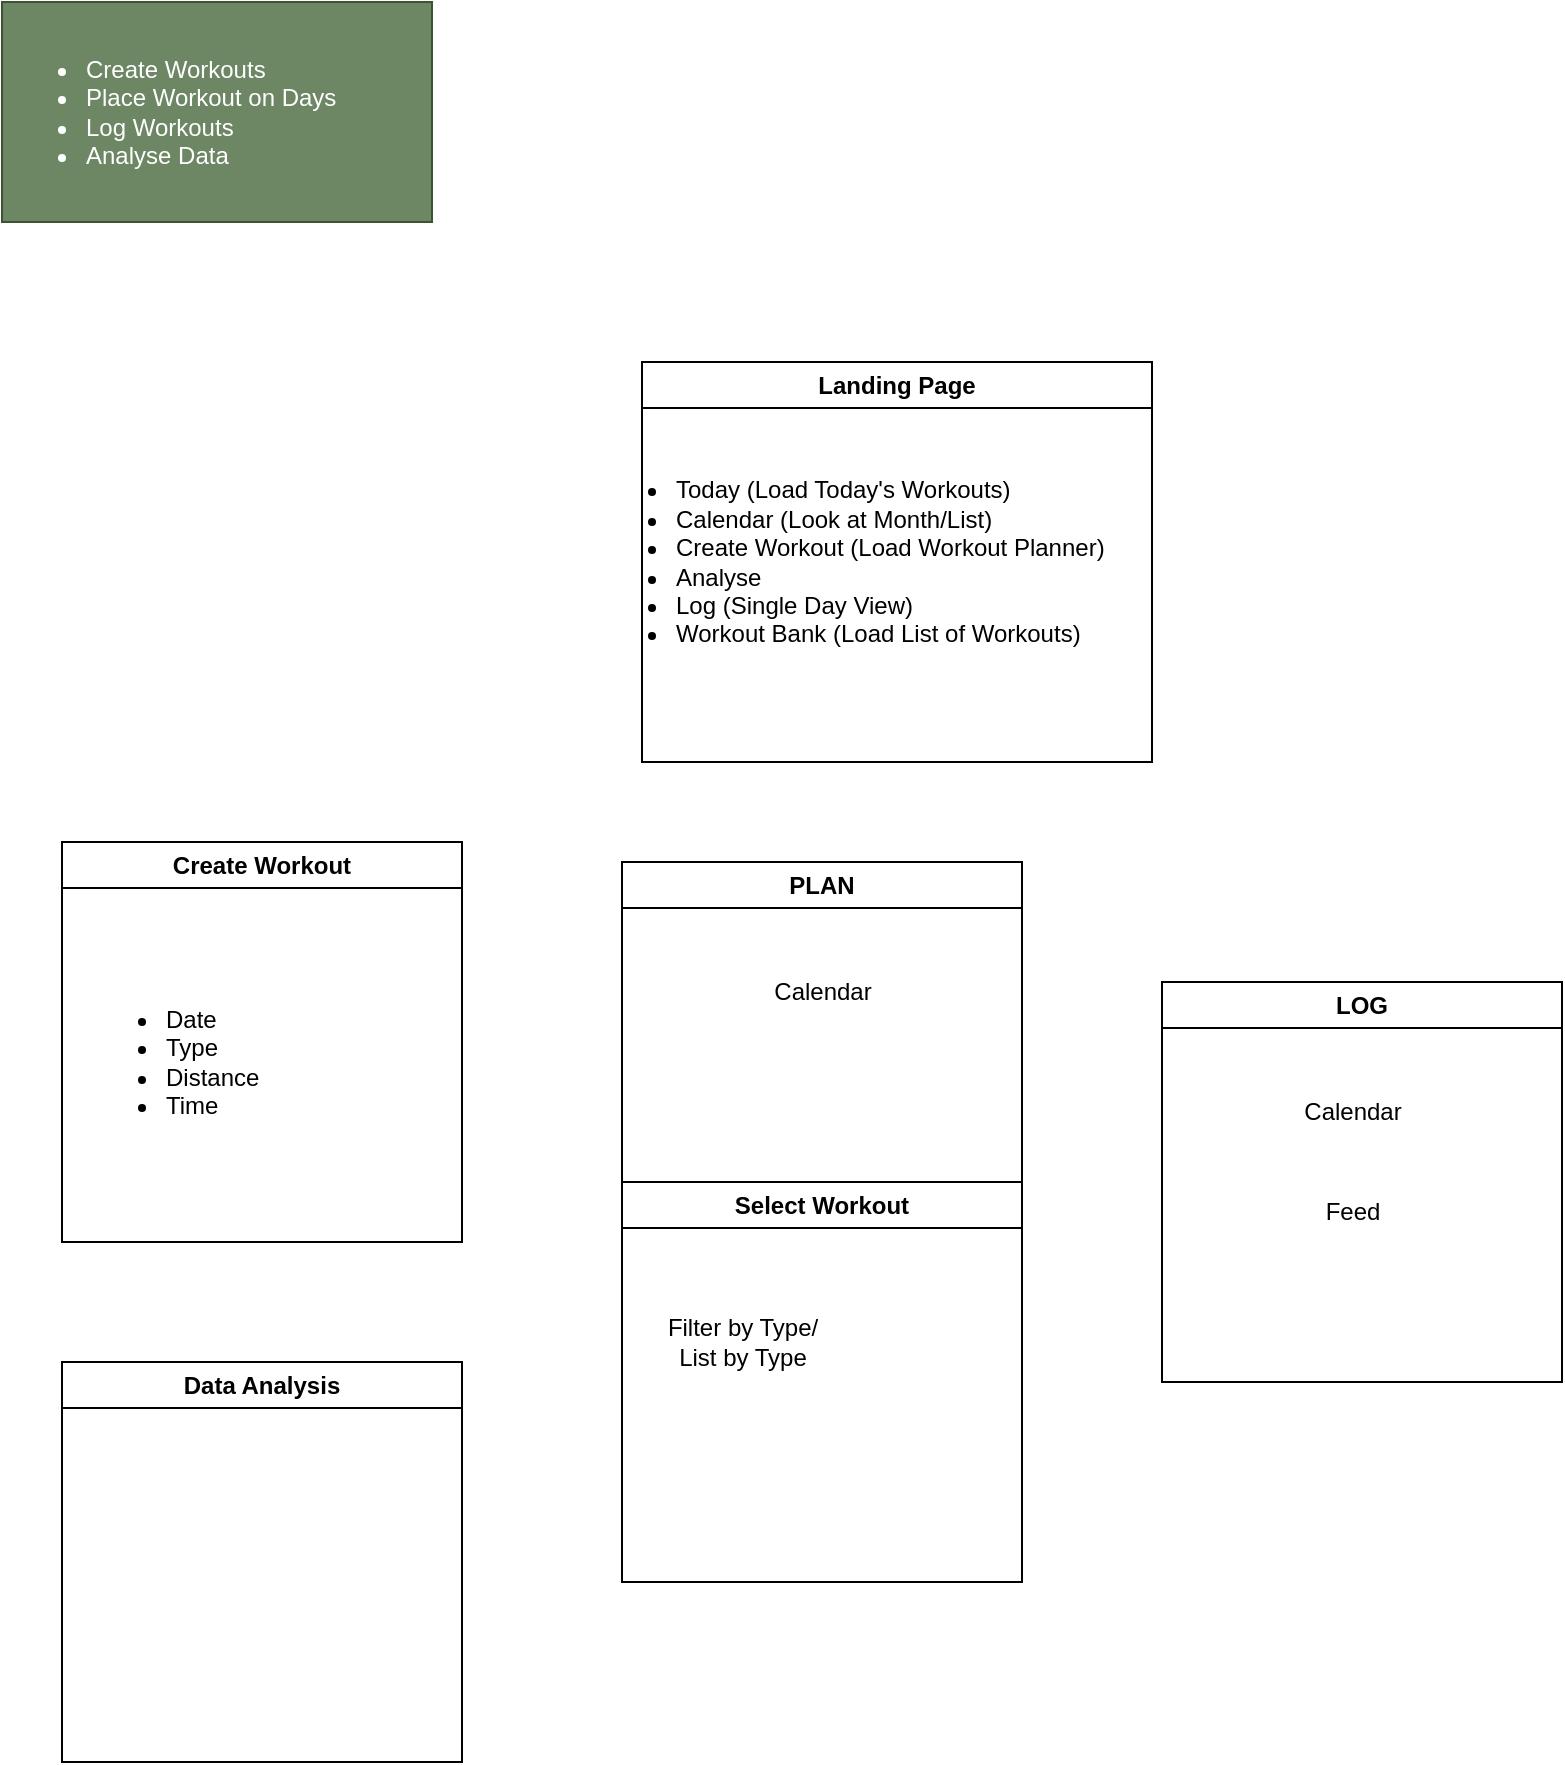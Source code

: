<mxfile>
    <diagram id="EjNSbUNWOH8tGp1hyrma" name="Page-1">
        <mxGraphModel dx="936" dy="1671" grid="1" gridSize="10" guides="1" tooltips="1" connect="1" arrows="1" fold="1" page="1" pageScale="1" pageWidth="850" pageHeight="1100" math="0" shadow="0">
            <root>
                <mxCell id="0"/>
                <mxCell id="1" parent="0"/>
                <mxCell id="3" value="LOG" style="swimlane;whiteSpace=wrap;html=1;" vertex="1" parent="1">
                    <mxGeometry x="590" y="320" width="200" height="200" as="geometry"/>
                </mxCell>
                <mxCell id="5" value="Calendar" style="text;html=1;align=center;verticalAlign=middle;resizable=0;points=[];autosize=1;strokeColor=none;fillColor=none;" vertex="1" parent="3">
                    <mxGeometry x="60" y="50" width="70" height="30" as="geometry"/>
                </mxCell>
                <mxCell id="19" value="Feed" style="text;html=1;align=center;verticalAlign=middle;resizable=0;points=[];autosize=1;strokeColor=none;fillColor=none;" vertex="1" parent="3">
                    <mxGeometry x="70" y="100" width="50" height="30" as="geometry"/>
                </mxCell>
                <mxCell id="2" value="Landing Page" style="swimlane;whiteSpace=wrap;html=1;" vertex="1" parent="1">
                    <mxGeometry x="330" y="10" width="255" height="200" as="geometry"/>
                </mxCell>
                <mxCell id="23" value="&lt;ul&gt;&lt;li&gt;Today (Load Today's Workouts)&lt;/li&gt;&lt;li&gt;Calendar (Look at Month/List)&lt;/li&gt;&lt;li&gt;Create Workout (Load Workout Planner)&lt;/li&gt;&lt;li&gt;Analyse&amp;nbsp;&lt;/li&gt;&lt;li&gt;Log (Single Day View)&lt;/li&gt;&lt;li&gt;Workout Bank (Load List of Workouts)&lt;/li&gt;&lt;/ul&gt;" style="text;html=1;align=left;verticalAlign=middle;resizable=0;points=[];autosize=1;strokeColor=none;fillColor=none;" vertex="1" parent="2">
                    <mxGeometry x="-25" y="20" width="280" height="160" as="geometry"/>
                </mxCell>
                <mxCell id="4" value="PLAN" style="swimlane;whiteSpace=wrap;html=1;" vertex="1" parent="1">
                    <mxGeometry x="320" y="260" width="200" height="360" as="geometry"/>
                </mxCell>
                <mxCell id="6" value="Calendar" style="text;html=1;align=center;verticalAlign=middle;resizable=0;points=[];autosize=1;strokeColor=none;fillColor=none;" vertex="1" parent="4">
                    <mxGeometry x="65" y="50" width="70" height="30" as="geometry"/>
                </mxCell>
                <mxCell id="20" value="Select Workout" style="swimlane;whiteSpace=wrap;html=1;" vertex="1" parent="4">
                    <mxGeometry y="160" width="200" height="200" as="geometry"/>
                </mxCell>
                <mxCell id="10" value="&lt;ul&gt;&lt;li&gt;&lt;span style=&quot;background-color: initial;&quot;&gt;Create Workouts&lt;/span&gt;&lt;/li&gt;&lt;li&gt;&lt;span style=&quot;background-color: initial;&quot;&gt;Place Workout on Days&lt;/span&gt;&lt;br&gt;&lt;/li&gt;&lt;li&gt;Log Workouts&lt;/li&gt;&lt;li&gt;Analyse Data&lt;/li&gt;&lt;/ul&gt;" style="text;strokeColor=#3A5431;fillColor=#6d8764;html=1;whiteSpace=wrap;verticalAlign=middle;overflow=hidden;fontColor=#ffffff;" vertex="1" parent="1">
                    <mxGeometry x="10" y="-170" width="215" height="110" as="geometry"/>
                </mxCell>
                <mxCell id="15" value="Create Workout" style="swimlane;whiteSpace=wrap;html=1;" vertex="1" parent="1">
                    <mxGeometry x="40" y="250" width="200" height="200" as="geometry"/>
                </mxCell>
                <mxCell id="17" value="&lt;ul&gt;&lt;li&gt;Date&lt;/li&gt;&lt;li&gt;Type&lt;/li&gt;&lt;li&gt;Distance&lt;/li&gt;&lt;li&gt;Time&lt;/li&gt;&lt;/ul&gt;" style="text;strokeColor=none;fillColor=none;html=1;whiteSpace=wrap;verticalAlign=middle;overflow=hidden;" vertex="1" parent="15">
                    <mxGeometry x="10" y="50" width="100" height="120" as="geometry"/>
                </mxCell>
                <mxCell id="21" value="Filter by Type/&lt;br&gt;List by Type" style="text;html=1;align=center;verticalAlign=middle;resizable=0;points=[];autosize=1;strokeColor=none;fillColor=none;" vertex="1" parent="1">
                    <mxGeometry x="330" y="480" width="100" height="40" as="geometry"/>
                </mxCell>
                <mxCell id="22" value="Data Analysis" style="swimlane;whiteSpace=wrap;html=1;" vertex="1" parent="1">
                    <mxGeometry x="40" y="510" width="200" height="200" as="geometry"/>
                </mxCell>
            </root>
        </mxGraphModel>
    </diagram>
</mxfile>
